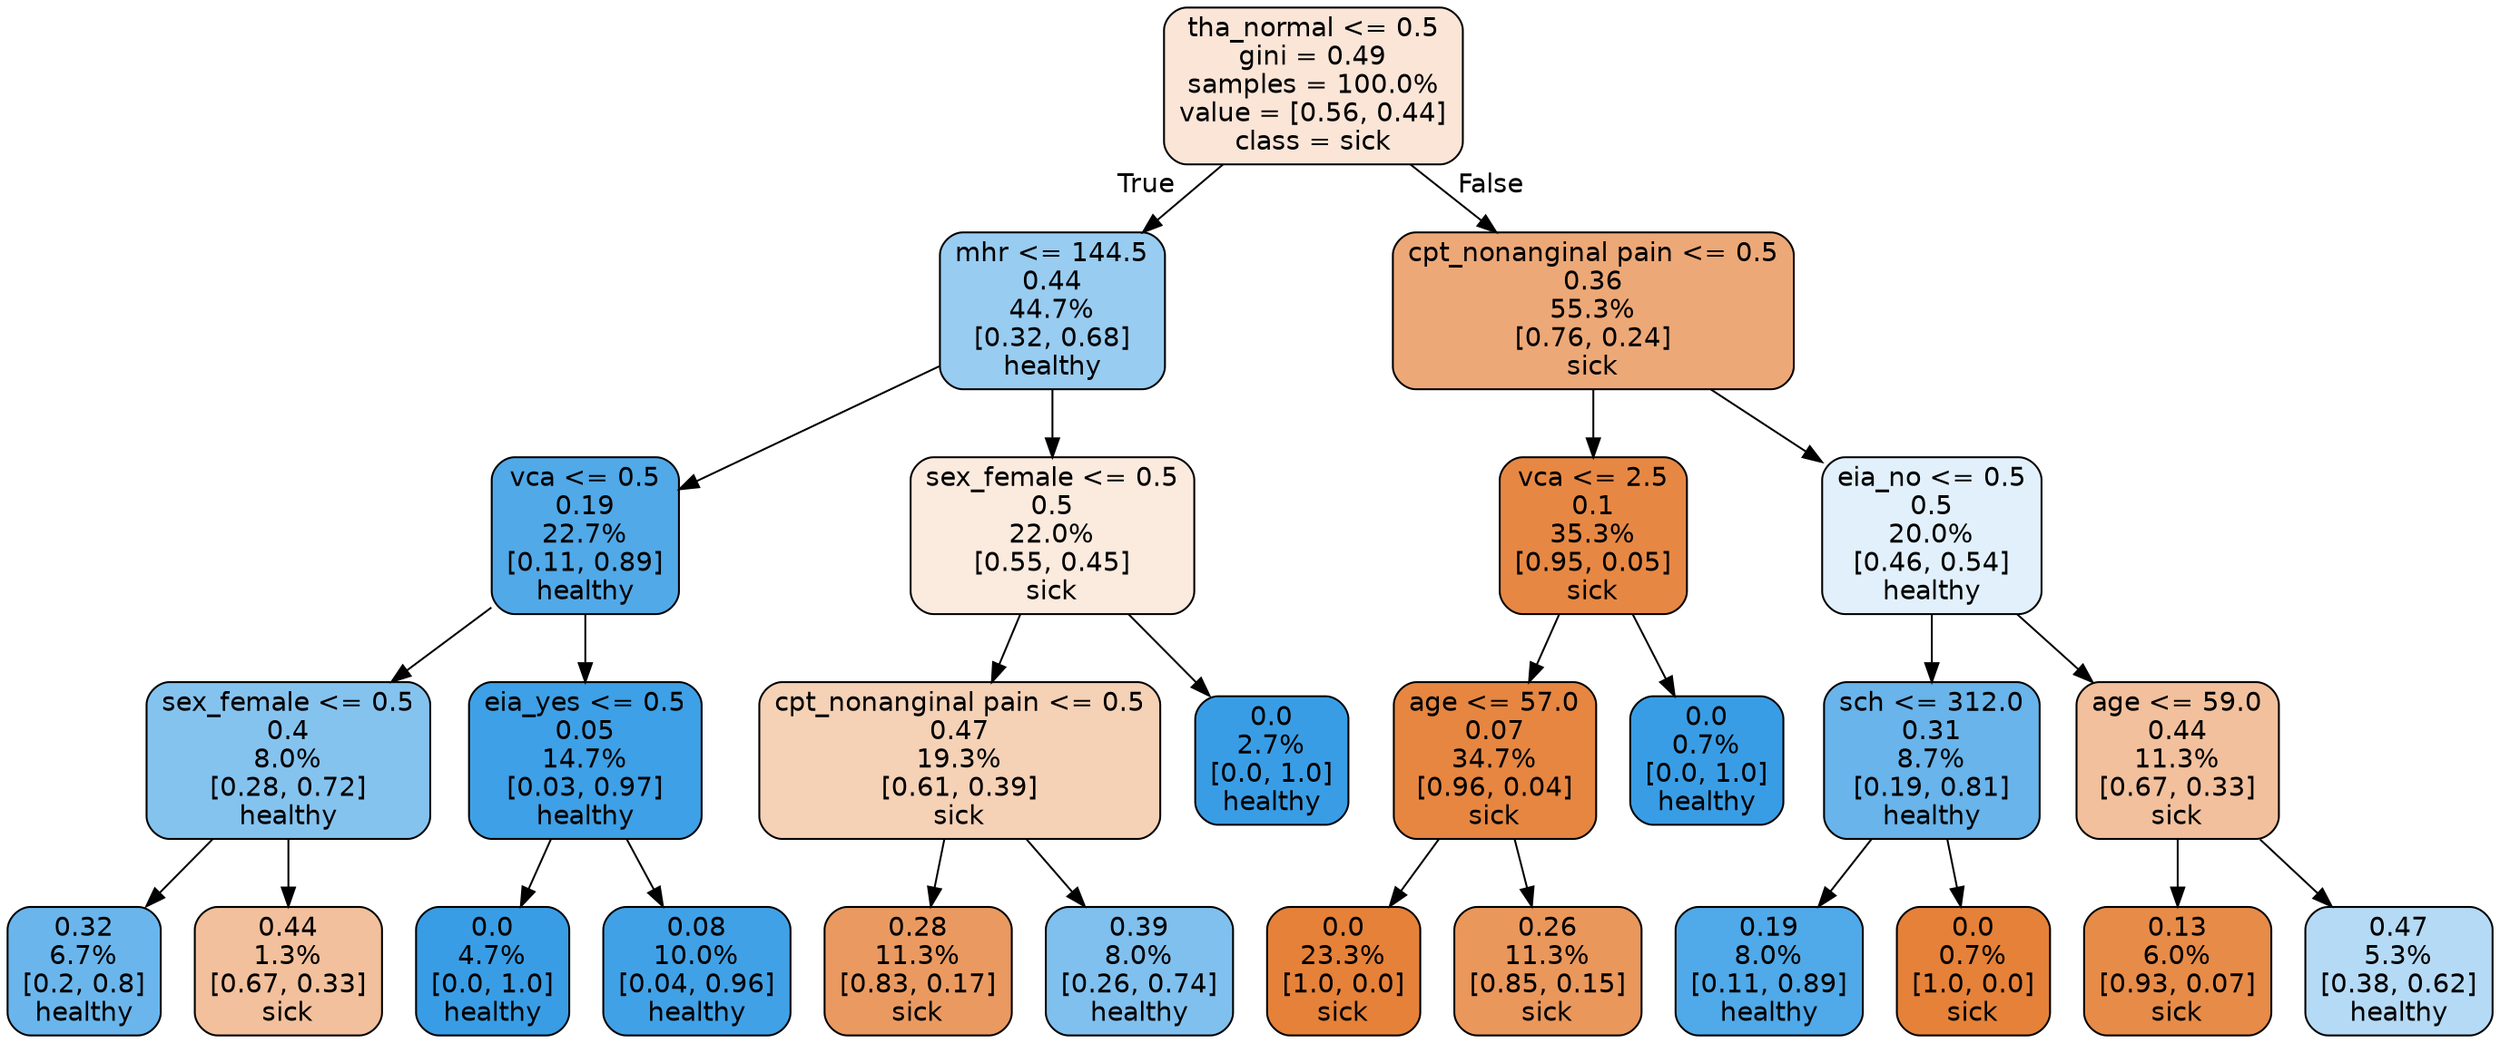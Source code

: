 digraph Tree {
node [shape=box, style="filled, rounded", color="black", fontname="helvetica"] ;
edge [fontname="helvetica"] ;
0 [label="tha_normal <= 0.5\ngini = 0.49\nsamples = 100.0%\nvalue = [0.56, 0.44]\nclass = sick", fillcolor="#fae5d7"] ;
1 [label="mhr <= 144.5\n0.44\n44.7%\n[0.32, 0.68]\nhealthy", fillcolor="#98ccf1"] ;
0 -> 1 [labeldistance=2.5, labelangle=45, headlabel="True"] ;
2 [label="vca <= 0.5\n0.19\n22.7%\n[0.11, 0.89]\nhealthy", fillcolor="#51a9e8"] ;
1 -> 2 ;
3 [label="sex_female <= 0.5\n0.4\n8.0%\n[0.28, 0.72]\nhealthy", fillcolor="#85c3ef"] ;
2 -> 3 ;
4 [label="0.32\n6.7%\n[0.2, 0.8]\nhealthy", fillcolor="#6ab6ec"] ;
3 -> 4 ;
5 [label="0.44\n1.3%\n[0.67, 0.33]\nsick", fillcolor="#f2c09c"] ;
3 -> 5 ;
6 [label="eia_yes <= 0.5\n0.05\n14.7%\n[0.03, 0.97]\nhealthy", fillcolor="#3ea0e6"] ;
2 -> 6 ;
7 [label="0.0\n4.7%\n[0.0, 1.0]\nhealthy", fillcolor="#399de5"] ;
6 -> 7 ;
8 [label="0.08\n10.0%\n[0.04, 0.96]\nhealthy", fillcolor="#41a1e6"] ;
6 -> 8 ;
9 [label="sex_female <= 0.5\n0.5\n22.0%\n[0.55, 0.45]\nsick", fillcolor="#fbeade"] ;
1 -> 9 ;
10 [label="cpt_nonanginal pain <= 0.5\n0.47\n19.3%\n[0.61, 0.39]\nsick", fillcolor="#f5d1b6"] ;
9 -> 10 ;
11 [label="0.28\n11.3%\n[0.83, 0.17]\nsick", fillcolor="#ea9a61"] ;
10 -> 11 ;
12 [label="0.39\n8.0%\n[0.26, 0.74]\nhealthy", fillcolor="#80c0ee"] ;
10 -> 12 ;
13 [label="0.0\n2.7%\n[0.0, 1.0]\nhealthy", fillcolor="#399de5"] ;
9 -> 13 ;
14 [label="cpt_nonanginal pain <= 0.5\n0.36\n55.3%\n[0.76, 0.24]\nsick", fillcolor="#eda877"] ;
0 -> 14 [labeldistance=2.5, labelangle=-45, headlabel="False"] ;
15 [label="vca <= 2.5\n0.1\n35.3%\n[0.95, 0.05]\nsick", fillcolor="#e68844"] ;
14 -> 15 ;
16 [label="age <= 57.0\n0.07\n34.7%\n[0.96, 0.04]\nsick", fillcolor="#e68641"] ;
15 -> 16 ;
17 [label="0.0\n23.3%\n[1.0, 0.0]\nsick", fillcolor="#e58139"] ;
16 -> 17 ;
18 [label="0.26\n11.3%\n[0.85, 0.15]\nsick", fillcolor="#ea975c"] ;
16 -> 18 ;
19 [label="0.0\n0.7%\n[0.0, 1.0]\nhealthy", fillcolor="#399de5"] ;
15 -> 19 ;
20 [label="eia_no <= 0.5\n0.5\n20.0%\n[0.46, 0.54]\nhealthy", fillcolor="#e1f0fb"] ;
14 -> 20 ;
21 [label="sch <= 312.0\n0.31\n8.7%\n[0.19, 0.81]\nhealthy", fillcolor="#68b4eb"] ;
20 -> 21 ;
22 [label="0.19\n8.0%\n[0.11, 0.89]\nhealthy", fillcolor="#50a9e8"] ;
21 -> 22 ;
23 [label="0.0\n0.7%\n[1.0, 0.0]\nsick", fillcolor="#e58139"] ;
21 -> 23 ;
24 [label="age <= 59.0\n0.44\n11.3%\n[0.67, 0.33]\nsick", fillcolor="#f2c09c"] ;
20 -> 24 ;
25 [label="0.13\n6.0%\n[0.93, 0.07]\nsick", fillcolor="#e78b48"] ;
24 -> 25 ;
26 [label="0.47\n5.3%\n[0.38, 0.62]\nhealthy", fillcolor="#b5daf5"] ;
24 -> 26 ;
}